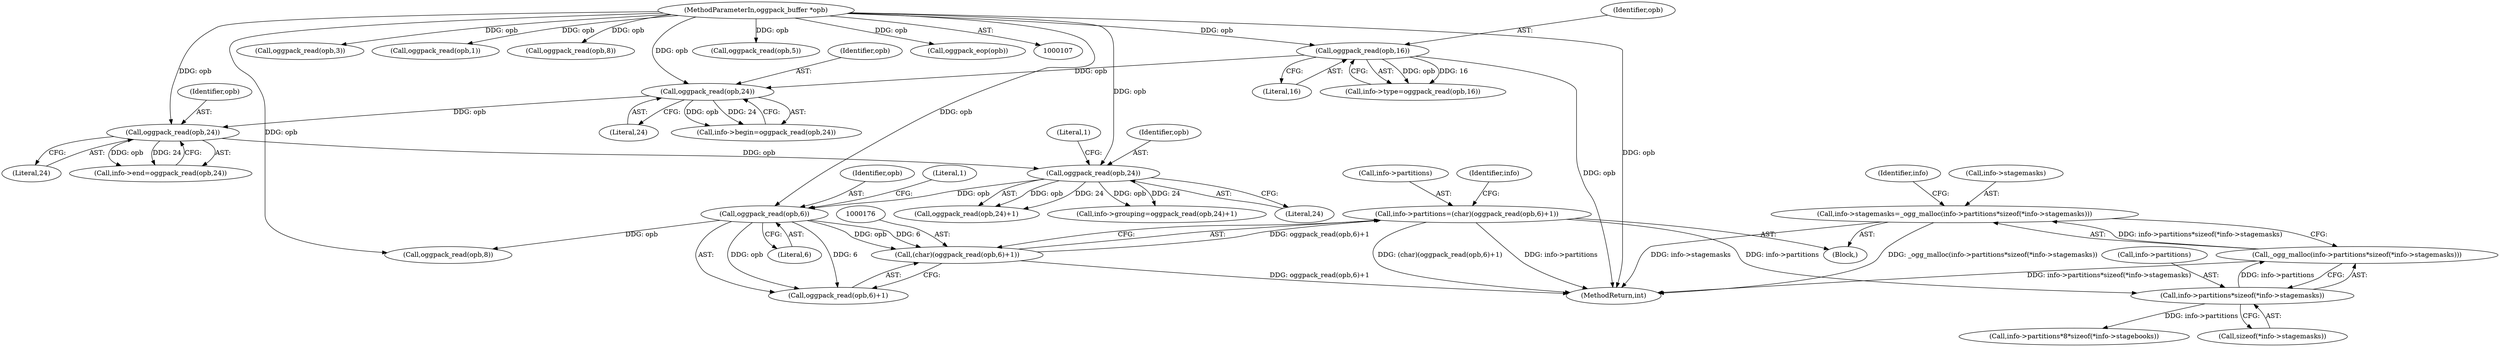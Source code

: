 digraph "0_Android_eeb4e45d5683f88488c083ecf142dc89bc3f0b47_9@API" {
"1000200" [label="(Call,info->stagemasks=_ogg_malloc(info->partitions*sizeof(*info->stagemasks)))"];
"1000204" [label="(Call,_ogg_malloc(info->partitions*sizeof(*info->stagemasks)))"];
"1000205" [label="(Call,info->partitions*sizeof(*info->stagemasks))"];
"1000171" [label="(Call,info->partitions=(char)(oggpack_read(opb,6)+1))"];
"1000175" [label="(Call,(char)(oggpack_read(opb,6)+1))"];
"1000178" [label="(Call,oggpack_read(opb,6))"];
"1000167" [label="(Call,oggpack_read(opb,24))"];
"1000159" [label="(Call,oggpack_read(opb,24))"];
"1000152" [label="(Call,oggpack_read(opb,24))"];
"1000132" [label="(Call,oggpack_read(opb,16))"];
"1000110" [label="(MethodParameterIn,oggpack_buffer *opb)"];
"1000159" [label="(Call,oggpack_read(opb,24))"];
"1000110" [label="(MethodParameterIn,oggpack_buffer *opb)"];
"1000177" [label="(Call,oggpack_read(opb,6)+1)"];
"1000162" [label="(Call,info->grouping=oggpack_read(opb,24)+1)"];
"1000111" [label="(Block,)"];
"1000153" [label="(Identifier,opb)"];
"1000148" [label="(Call,info->begin=oggpack_read(opb,24))"];
"1000245" [label="(Call,oggpack_read(opb,3))"];
"1000249" [label="(Call,oggpack_read(opb,1))"];
"1000216" [label="(Identifier,info)"];
"1000400" [label="(MethodReturn,int)"];
"1000166" [label="(Call,oggpack_read(opb,24)+1)"];
"1000171" [label="(Call,info->partitions=(char)(oggpack_read(opb,6)+1))"];
"1000169" [label="(Literal,24)"];
"1000154" [label="(Literal,24)"];
"1000160" [label="(Identifier,opb)"];
"1000172" [label="(Call,info->partitions)"];
"1000179" [label="(Identifier,opb)"];
"1000304" [label="(Call,oggpack_read(opb,8))"];
"1000201" [label="(Call,info->stagemasks)"];
"1000161" [label="(Literal,24)"];
"1000128" [label="(Call,info->type=oggpack_read(opb,16))"];
"1000170" [label="(Literal,1)"];
"1000134" [label="(Literal,16)"];
"1000205" [label="(Call,info->partitions*sizeof(*info->stagemasks))"];
"1000206" [label="(Call,info->partitions)"];
"1000219" [label="(Call,info->partitions*8*sizeof(*info->stagebooks))"];
"1000255" [label="(Call,oggpack_read(opb,5))"];
"1000180" [label="(Literal,6)"];
"1000353" [label="(Call,oggpack_eop(opb))"];
"1000181" [label="(Literal,1)"];
"1000167" [label="(Call,oggpack_read(opb,24))"];
"1000175" [label="(Call,(char)(oggpack_read(opb,6)+1))"];
"1000178" [label="(Call,oggpack_read(opb,6))"];
"1000200" [label="(Call,info->stagemasks=_ogg_malloc(info->partitions*sizeof(*info->stagemasks)))"];
"1000152" [label="(Call,oggpack_read(opb,24))"];
"1000155" [label="(Call,info->end=oggpack_read(opb,24))"];
"1000209" [label="(Call,sizeof(*info->stagemasks))"];
"1000133" [label="(Identifier,opb)"];
"1000184" [label="(Identifier,info)"];
"1000168" [label="(Identifier,opb)"];
"1000204" [label="(Call,_ogg_malloc(info->partitions*sizeof(*info->stagemasks)))"];
"1000132" [label="(Call,oggpack_read(opb,16))"];
"1000188" [label="(Call,oggpack_read(opb,8))"];
"1000200" -> "1000111"  [label="AST: "];
"1000200" -> "1000204"  [label="CFG: "];
"1000201" -> "1000200"  [label="AST: "];
"1000204" -> "1000200"  [label="AST: "];
"1000216" -> "1000200"  [label="CFG: "];
"1000200" -> "1000400"  [label="DDG: info->stagemasks"];
"1000200" -> "1000400"  [label="DDG: _ogg_malloc(info->partitions*sizeof(*info->stagemasks))"];
"1000204" -> "1000200"  [label="DDG: info->partitions*sizeof(*info->stagemasks)"];
"1000204" -> "1000205"  [label="CFG: "];
"1000205" -> "1000204"  [label="AST: "];
"1000204" -> "1000400"  [label="DDG: info->partitions*sizeof(*info->stagemasks)"];
"1000205" -> "1000204"  [label="DDG: info->partitions"];
"1000205" -> "1000209"  [label="CFG: "];
"1000206" -> "1000205"  [label="AST: "];
"1000209" -> "1000205"  [label="AST: "];
"1000171" -> "1000205"  [label="DDG: info->partitions"];
"1000205" -> "1000219"  [label="DDG: info->partitions"];
"1000171" -> "1000111"  [label="AST: "];
"1000171" -> "1000175"  [label="CFG: "];
"1000172" -> "1000171"  [label="AST: "];
"1000175" -> "1000171"  [label="AST: "];
"1000184" -> "1000171"  [label="CFG: "];
"1000171" -> "1000400"  [label="DDG: info->partitions"];
"1000171" -> "1000400"  [label="DDG: (char)(oggpack_read(opb,6)+1)"];
"1000175" -> "1000171"  [label="DDG: oggpack_read(opb,6)+1"];
"1000175" -> "1000177"  [label="CFG: "];
"1000176" -> "1000175"  [label="AST: "];
"1000177" -> "1000175"  [label="AST: "];
"1000175" -> "1000400"  [label="DDG: oggpack_read(opb,6)+1"];
"1000178" -> "1000175"  [label="DDG: opb"];
"1000178" -> "1000175"  [label="DDG: 6"];
"1000178" -> "1000177"  [label="AST: "];
"1000178" -> "1000180"  [label="CFG: "];
"1000179" -> "1000178"  [label="AST: "];
"1000180" -> "1000178"  [label="AST: "];
"1000181" -> "1000178"  [label="CFG: "];
"1000178" -> "1000177"  [label="DDG: opb"];
"1000178" -> "1000177"  [label="DDG: 6"];
"1000167" -> "1000178"  [label="DDG: opb"];
"1000110" -> "1000178"  [label="DDG: opb"];
"1000178" -> "1000188"  [label="DDG: opb"];
"1000167" -> "1000166"  [label="AST: "];
"1000167" -> "1000169"  [label="CFG: "];
"1000168" -> "1000167"  [label="AST: "];
"1000169" -> "1000167"  [label="AST: "];
"1000170" -> "1000167"  [label="CFG: "];
"1000167" -> "1000162"  [label="DDG: opb"];
"1000167" -> "1000162"  [label="DDG: 24"];
"1000167" -> "1000166"  [label="DDG: opb"];
"1000167" -> "1000166"  [label="DDG: 24"];
"1000159" -> "1000167"  [label="DDG: opb"];
"1000110" -> "1000167"  [label="DDG: opb"];
"1000159" -> "1000155"  [label="AST: "];
"1000159" -> "1000161"  [label="CFG: "];
"1000160" -> "1000159"  [label="AST: "];
"1000161" -> "1000159"  [label="AST: "];
"1000155" -> "1000159"  [label="CFG: "];
"1000159" -> "1000155"  [label="DDG: opb"];
"1000159" -> "1000155"  [label="DDG: 24"];
"1000152" -> "1000159"  [label="DDG: opb"];
"1000110" -> "1000159"  [label="DDG: opb"];
"1000152" -> "1000148"  [label="AST: "];
"1000152" -> "1000154"  [label="CFG: "];
"1000153" -> "1000152"  [label="AST: "];
"1000154" -> "1000152"  [label="AST: "];
"1000148" -> "1000152"  [label="CFG: "];
"1000152" -> "1000148"  [label="DDG: opb"];
"1000152" -> "1000148"  [label="DDG: 24"];
"1000132" -> "1000152"  [label="DDG: opb"];
"1000110" -> "1000152"  [label="DDG: opb"];
"1000132" -> "1000128"  [label="AST: "];
"1000132" -> "1000134"  [label="CFG: "];
"1000133" -> "1000132"  [label="AST: "];
"1000134" -> "1000132"  [label="AST: "];
"1000128" -> "1000132"  [label="CFG: "];
"1000132" -> "1000400"  [label="DDG: opb"];
"1000132" -> "1000128"  [label="DDG: opb"];
"1000132" -> "1000128"  [label="DDG: 16"];
"1000110" -> "1000132"  [label="DDG: opb"];
"1000110" -> "1000107"  [label="AST: "];
"1000110" -> "1000400"  [label="DDG: opb"];
"1000110" -> "1000188"  [label="DDG: opb"];
"1000110" -> "1000245"  [label="DDG: opb"];
"1000110" -> "1000249"  [label="DDG: opb"];
"1000110" -> "1000255"  [label="DDG: opb"];
"1000110" -> "1000304"  [label="DDG: opb"];
"1000110" -> "1000353"  [label="DDG: opb"];
}
